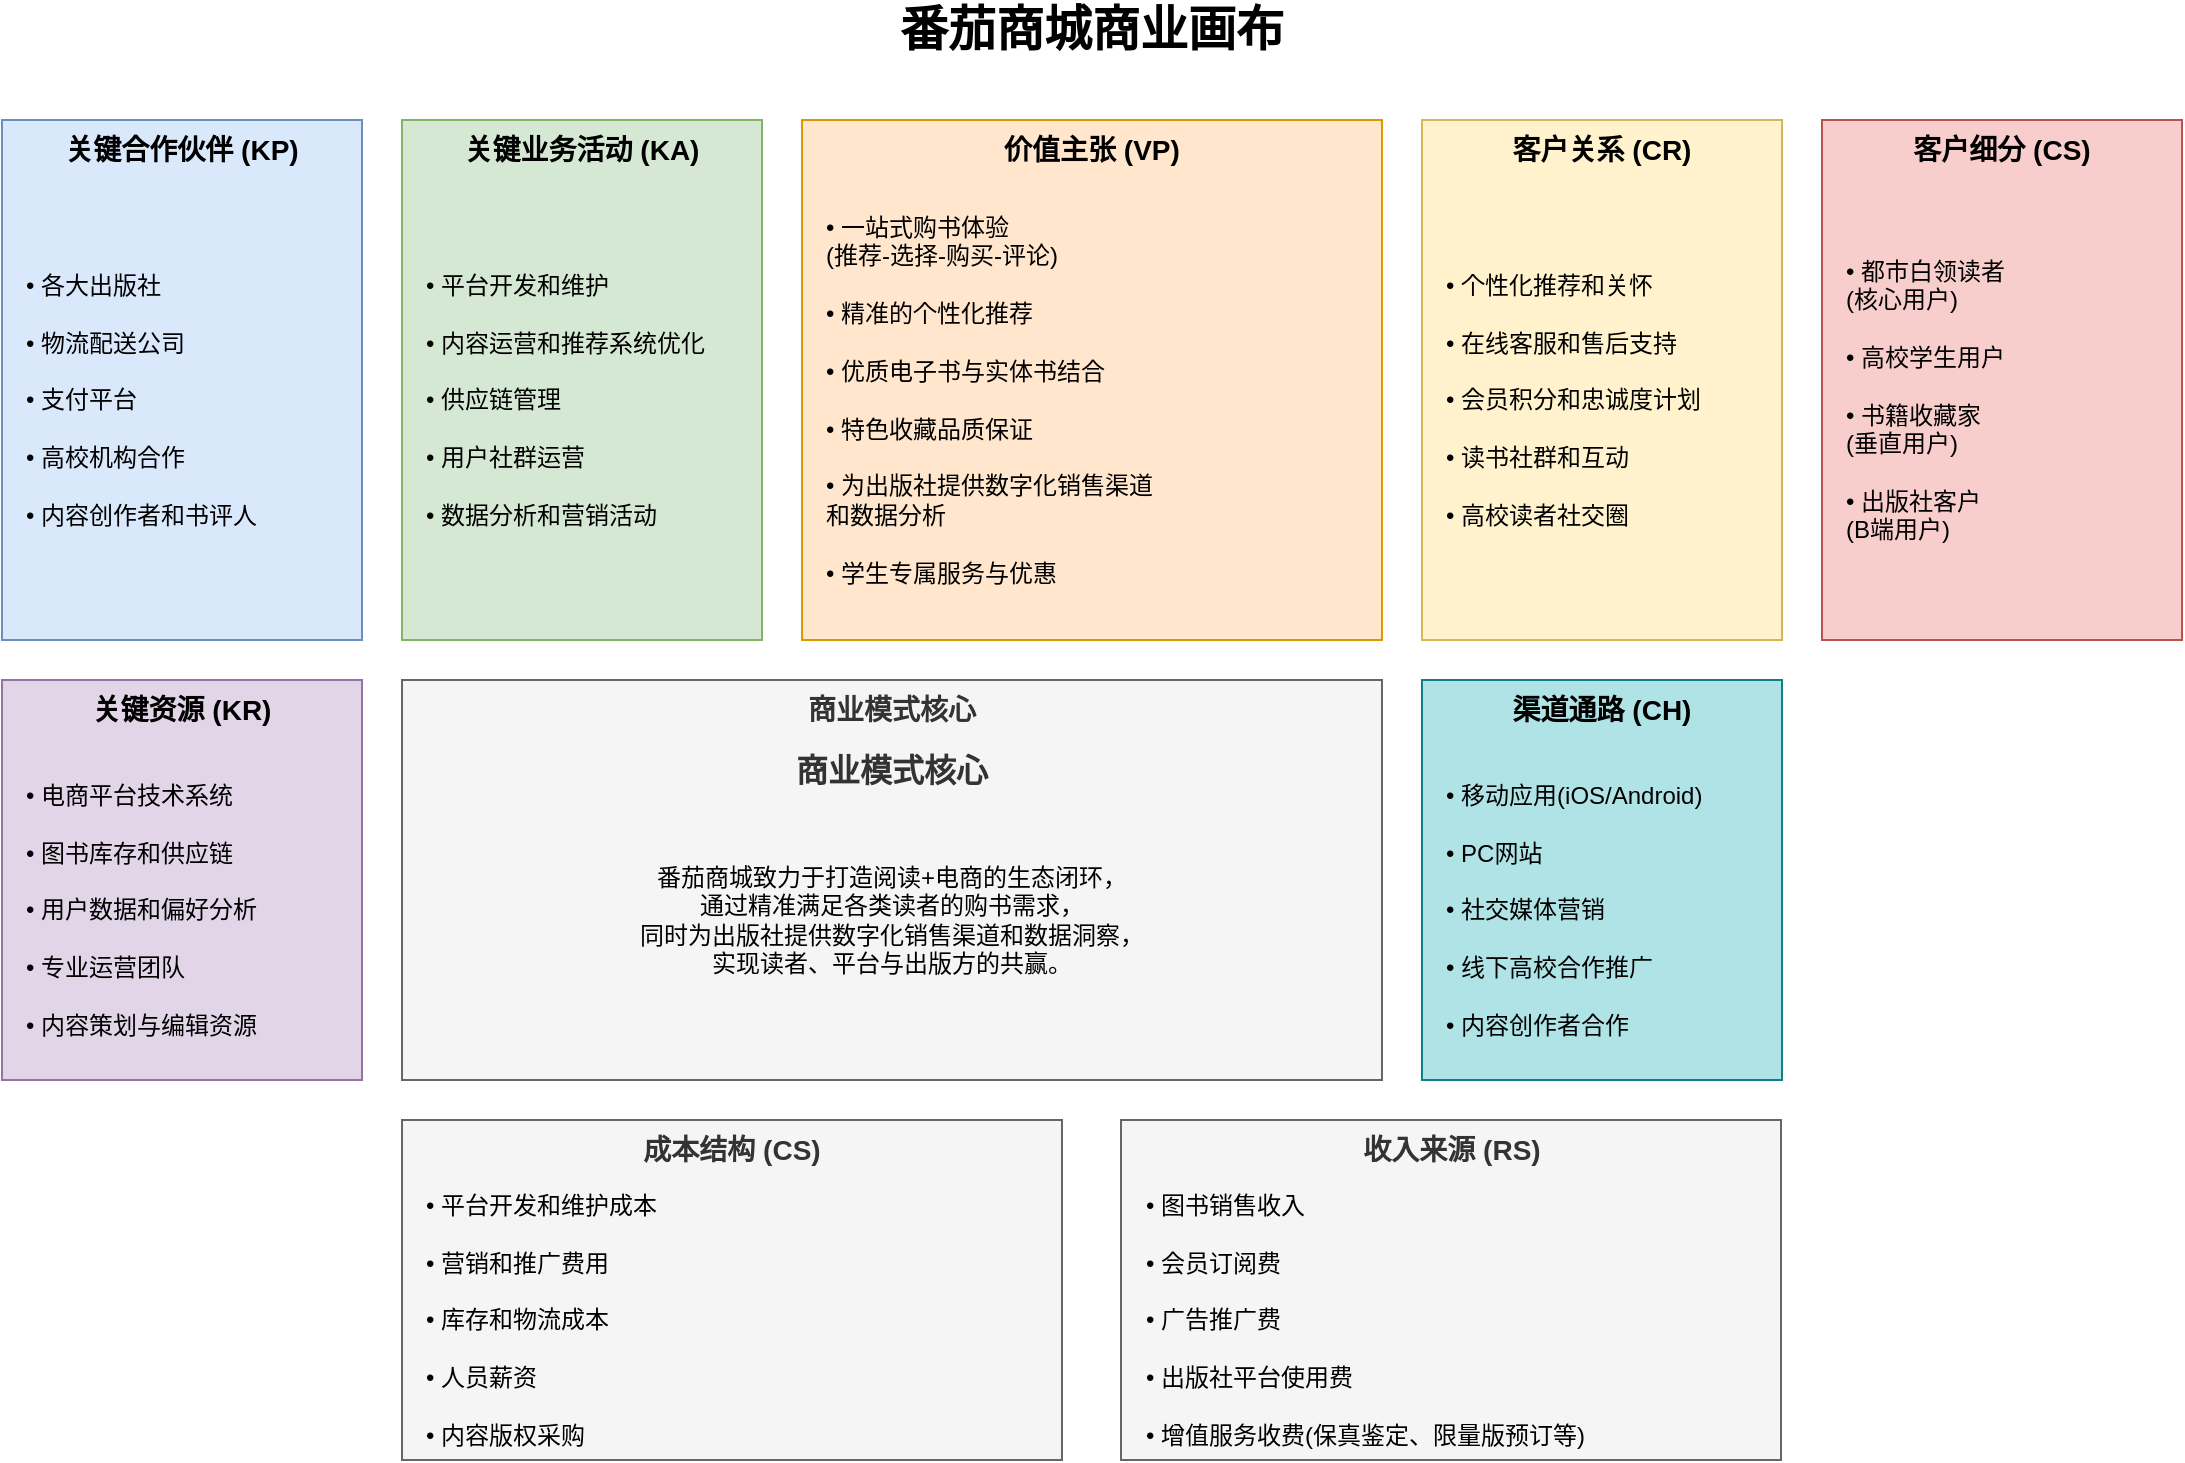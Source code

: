 <mxfile>
    <diagram id="business-model-canvas" name="商业画布">
        <mxGraphModel dx="1050" dy="675" grid="1" gridSize="10" guides="1" tooltips="1" connect="1" arrows="1" fold="1" page="1" pageScale="1" pageWidth="1169" pageHeight="827" math="0" shadow="0">
            <root>
                <mxCell id="0"/>
                <mxCell id="1" parent="0"/>
                
                <!-- 标题 -->
                <mxCell id="canvas_title" value="番茄商城商业画布" style="text;html=1;strokeColor=none;fillColor=none;align=center;verticalAlign=middle;whiteSpace=wrap;rounded=0;fontSize=24;fontStyle=1" vertex="1" parent="1">
                    <mxGeometry x="389.5" y="30" width="390" height="30" as="geometry"/>
                </mxCell>
                
                <!-- 关键合作伙伴 KP -->
                <mxCell id="block_kp" value="关键合作伙伴 (KP)" style="rounded=0;whiteSpace=wrap;html=1;fillColor=#dae8fc;strokeColor=#6c8ebf;align=center;verticalAlign=top;fontStyle=1;fontSize=14;" vertex="1" parent="1">
                    <mxGeometry x="40" y="90" width="180" height="260" as="geometry"/>
                </mxCell>
                
                <mxCell id="content_kp" value="• 各大出版社&#xa;&#xa;• 物流配送公司&#xa;&#xa;• 支付平台&#xa;&#xa;• 高校机构合作&#xa;&#xa;• 内容创作者和书评人" style="text;strokeColor=none;fillColor=none;align=left;verticalAlign=middle;whiteSpace=wrap;rounded=0;fontSize=12;" vertex="1" parent="1">
                    <mxGeometry x="50" y="130" width="160" height="200" as="geometry"/>
                </mxCell>
                
                <!-- 关键业务活动 KA -->
                <mxCell id="block_ka" value="关键业务活动 (KA)" style="rounded=0;whiteSpace=wrap;html=1;fillColor=#d5e8d4;strokeColor=#82b366;align=center;verticalAlign=top;fontStyle=1;fontSize=14;" vertex="1" parent="1">
                    <mxGeometry x="240" y="90" width="180" height="260" as="geometry"/>
                </mxCell>
                
                <mxCell id="content_ka" value="• 平台开发和维护&#xa;&#xa;• 内容运营和推荐系统优化&#xa;&#xa;• 供应链管理&#xa;&#xa;• 用户社群运营&#xa;&#xa;• 数据分析和营销活动" style="text;strokeColor=none;fillColor=none;align=left;verticalAlign=middle;whiteSpace=wrap;rounded=0;fontSize=12;" vertex="1" parent="1">
                    <mxGeometry x="250" y="130" width="160" height="200" as="geometry"/>
                </mxCell>
                
                <!-- 价值主张 VP -->
                <mxCell id="block_vp" value="价值主张 (VP)" style="rounded=0;whiteSpace=wrap;html=1;fillColor=#ffe6cc;strokeColor=#d79b00;align=center;verticalAlign=top;fontStyle=1;fontSize=14;" vertex="1" parent="1">
                    <mxGeometry x="440" y="90" width="290" height="260" as="geometry"/>
                </mxCell>
                
                <mxCell id="content_vp" value="• 一站式购书体验&#xa;  (推荐-选择-购买-评论)&#xa;&#xa;• 精准的个性化推荐&#xa;&#xa;• 优质电子书与实体书结合&#xa;&#xa;• 特色收藏品质保证&#xa;&#xa;• 为出版社提供数字化销售渠道&#xa;  和数据分析&#xa;&#xa;• 学生专属服务与优惠" style="text;strokeColor=none;fillColor=none;align=left;verticalAlign=middle;whiteSpace=wrap;rounded=0;fontSize=12;" vertex="1" parent="1">
                    <mxGeometry x="450" y="130" width="270" height="200" as="geometry"/>
                </mxCell>
                
                <!-- 客户关系 CR -->
                <mxCell id="block_cr" value="客户关系 (CR)" style="rounded=0;whiteSpace=wrap;html=1;fillColor=#fff2cc;strokeColor=#d6b656;align=center;verticalAlign=top;fontStyle=1;fontSize=14;" vertex="1" parent="1">
                    <mxGeometry x="750" y="90" width="180" height="260" as="geometry"/>
                </mxCell>
                
                <mxCell id="content_cr" value="• 个性化推荐和关怀&#xa;&#xa;• 在线客服和售后支持&#xa;&#xa;• 会员积分和忠诚度计划&#xa;&#xa;• 读书社群和互动&#xa;&#xa;• 高校读者社交圈" style="text;strokeColor=none;fillColor=none;align=left;verticalAlign=middle;whiteSpace=wrap;rounded=0;fontSize=12;" vertex="1" parent="1">
                    <mxGeometry x="760" y="130" width="160" height="200" as="geometry"/>
                </mxCell>
                
                <!-- 客户细分 CS -->
                <mxCell id="block_cs" value="客户细分 (CS)" style="rounded=0;whiteSpace=wrap;html=1;fillColor=#f8cecc;strokeColor=#b85450;align=center;verticalAlign=top;fontStyle=1;fontSize=14;" vertex="1" parent="1">
                    <mxGeometry x="950" y="90" width="180" height="260" as="geometry"/>
                </mxCell>
                
                <mxCell id="content_cs" value="• 都市白领读者&#xa;  (核心用户)&#xa;&#xa;• 高校学生用户&#xa;&#xa;• 书籍收藏家&#xa;  (垂直用户)&#xa;&#xa;• 出版社客户&#xa;  (B端用户)" style="text;strokeColor=none;fillColor=none;align=left;verticalAlign=middle;whiteSpace=wrap;rounded=0;fontSize=12;" vertex="1" parent="1">
                    <mxGeometry x="960" y="130" width="160" height="200" as="geometry"/>
                </mxCell>
                
                <!-- 关键资源 KR -->
                <mxCell id="block_kr" value="关键资源 (KR)" style="rounded=0;whiteSpace=wrap;html=1;fillColor=#e1d5e7;strokeColor=#9673a6;align=center;verticalAlign=top;fontStyle=1;fontSize=14;" vertex="1" parent="1">
                    <mxGeometry x="40" y="370" width="180" height="200" as="geometry"/>
                </mxCell>
                
                <mxCell id="content_kr" value="• 电商平台技术系统&#xa;&#xa;• 图书库存和供应链&#xa;&#xa;• 用户数据和偏好分析&#xa;&#xa;• 专业运营团队&#xa;&#xa;• 内容策划与编辑资源" style="text;strokeColor=none;fillColor=none;align=left;verticalAlign=middle;whiteSpace=wrap;rounded=0;fontSize=12;" vertex="1" parent="1">
                    <mxGeometry x="50" y="410" width="160" height="150" as="geometry"/>
                </mxCell>
                
                <!-- 渠道通路 CH -->
                <mxCell id="block_ch" value="渠道通路 (CH)" style="rounded=0;whiteSpace=wrap;html=1;fillColor=#b0e3e6;strokeColor=#0e8088;align=center;verticalAlign=top;fontStyle=1;fontSize=14;" vertex="1" parent="1">
                    <mxGeometry x="750" y="370" width="180" height="200" as="geometry"/>
                </mxCell>
                
                <mxCell id="content_ch" value="• 移动应用(iOS/Android)&#xa;&#xa;• PC网站&#xa;&#xa;• 社交媒体营销&#xa;&#xa;• 线下高校合作推广&#xa;&#xa;• 内容创作者合作" style="text;strokeColor=none;fillColor=none;align=left;verticalAlign=middle;whiteSpace=wrap;rounded=0;fontSize=12;" vertex="1" parent="1">
                    <mxGeometry x="760" y="410" width="160" height="150" as="geometry"/>
                </mxCell>
                
                <!-- 成本结构 CS -->
                <mxCell id="block_cost" value="成本结构 (CS)" style="rounded=0;whiteSpace=wrap;html=1;fillColor=#f5f5f5;strokeColor=#666666;align=center;verticalAlign=top;fontStyle=1;fontSize=14;fontColor=#333333;" vertex="1" parent="1">
                    <mxGeometry x="240" y="590" width="330" height="170" as="geometry"/>
                </mxCell>
                
                <mxCell id="content_cost" value="• 平台开发和维护成本&#xa;&#xa;• 营销和推广费用&#xa;&#xa;• 库存和物流成本&#xa;&#xa;• 人员薪资&#xa;&#xa;• 内容版权采购" style="text;strokeColor=none;fillColor=none;align=left;verticalAlign=middle;whiteSpace=wrap;rounded=0;fontSize=12;" vertex="1" parent="1">
                    <mxGeometry x="250" y="630" width="310" height="120" as="geometry"/>
                </mxCell>
                
                <!-- 收入来源 RS -->
                <mxCell id="block_rs" value="收入来源 (RS)" style="rounded=0;whiteSpace=wrap;html=1;fillColor=#f5f5f5;strokeColor=#666666;align=center;verticalAlign=top;fontStyle=1;fontSize=14;fontColor=#333333;" vertex="1" parent="1">
                    <mxGeometry x="599.5" y="590" width="330" height="170" as="geometry"/>
                </mxCell>
                
                <mxCell id="content_rs" value="• 图书销售收入&#xa;&#xa;• 会员订阅费&#xa;&#xa;• 广告推广费&#xa;&#xa;• 出版社平台使用费&#xa;&#xa;• 增值服务收费(保真鉴定、限量版预订等)" style="text;strokeColor=none;fillColor=none;align=left;verticalAlign=middle;whiteSpace=wrap;rounded=0;fontSize=12;" vertex="1" parent="1">
                    <mxGeometry x="609.5" y="630" width="310" height="120" as="geometry"/>
                </mxCell>
                
                <!-- 中央区域 -->
                <mxCell id="block_central" value="商业模式核心" style="rounded=0;whiteSpace=wrap;html=1;fillColor=#f5f5f5;strokeColor=#666666;align=center;verticalAlign=top;fontStyle=1;fontSize=14;fontColor=#333333;" vertex="1" parent="1">
                    <mxGeometry x="240" y="370" width="490" height="200" as="geometry"/>
                </mxCell>
                
                <mxCell id="central_title" value="商业模式核心" style="text;strokeColor=none;fillColor=none;align=center;verticalAlign=middle;whiteSpace=wrap;rounded=0;fontSize=16;fontStyle=1;fontColor=#333333;" vertex="1" parent="1">
                    <mxGeometry x="435" y="400" width="100" height="30" as="geometry"/>
                </mxCell>
                
                <mxCell id="central_content" value="番茄商城致力于打造阅读+电商的生态闭环，&#xa;通过精准满足各类读者的购书需求，&#xa;同时为出版社提供数字化销售渠道和数据洞察，&#xa;实现读者、平台与出版方的共赢。" style="text;strokeColor=none;fillColor=none;align=center;verticalAlign=middle;whiteSpace=wrap;rounded=0;fontSize=12;" vertex="1" parent="1">
                    <mxGeometry x="280" y="430" width="410" height="120" as="geometry"/>
                </mxCell>
            </root>
        </mxGraphModel>
    </diagram>
</mxfile>